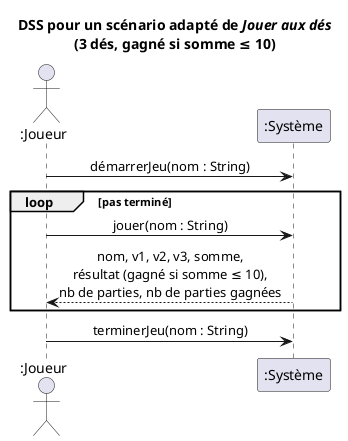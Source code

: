 @startuml
skinparam sequence {
    MessageAlign center
}
title DSS pour un scénario adapté de <i>Jouer aux dés</i>\n(3 dés, gagné si somme ≤ 10)
actor ":Joueur" as c
participant ":Système" as s

c -> s : démarrerJeu(nom : String)

loop pas terminé
    c -> s : jouer(nom : String)
    s --> c : nom, v1, v2, v3, somme,\nrésultat (gagné si somme ≤ 10),\nnb de parties, nb de parties gagnées
end loop

c -> s : terminerJeu(nom : String)
@enduml